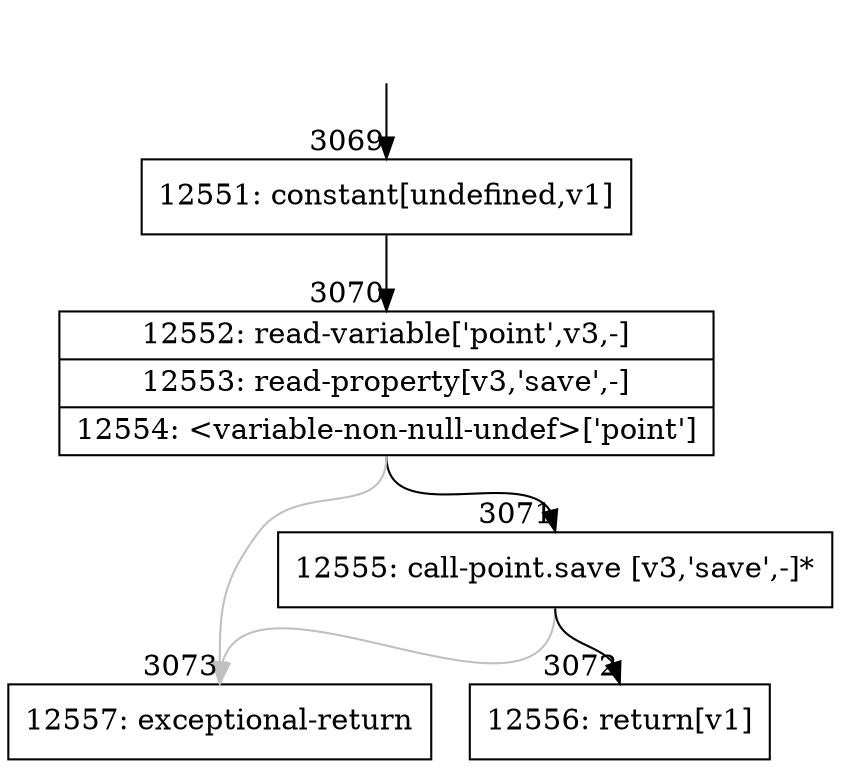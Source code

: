 digraph {
rankdir="TD"
BB_entry292[shape=none,label=""];
BB_entry292 -> BB3069 [tailport=s, headport=n, headlabel="    3069"]
BB3069 [shape=record label="{12551: constant[undefined,v1]}" ] 
BB3069 -> BB3070 [tailport=s, headport=n, headlabel="      3070"]
BB3070 [shape=record label="{12552: read-variable['point',v3,-]|12553: read-property[v3,'save',-]|12554: \<variable-non-null-undef\>['point']}" ] 
BB3070 -> BB3071 [tailport=s, headport=n, headlabel="      3071"]
BB3070 -> BB3073 [tailport=s, headport=n, color=gray, headlabel="      3073"]
BB3071 [shape=record label="{12555: call-point.save [v3,'save',-]*}" ] 
BB3071 -> BB3072 [tailport=s, headport=n, headlabel="      3072"]
BB3071 -> BB3073 [tailport=s, headport=n, color=gray]
BB3072 [shape=record label="{12556: return[v1]}" ] 
BB3073 [shape=record label="{12557: exceptional-return}" ] 
//#$~ 3406
}
